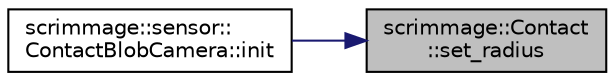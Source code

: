 digraph "scrimmage::Contact::set_radius"
{
 // LATEX_PDF_SIZE
  edge [fontname="Helvetica",fontsize="10",labelfontname="Helvetica",labelfontsize="10"];
  node [fontname="Helvetica",fontsize="10",shape=record];
  rankdir="RL";
  Node1 [label="scrimmage::Contact\l::set_radius",height=0.2,width=0.4,color="black", fillcolor="grey75", style="filled", fontcolor="black",tooltip=" "];
  Node1 -> Node2 [dir="back",color="midnightblue",fontsize="10",style="solid",fontname="Helvetica"];
  Node2 [label="scrimmage::sensor::\lContactBlobCamera::init",height=0.2,width=0.4,color="black", fillcolor="white", style="filled",URL="$classscrimmage_1_1sensor_1_1ContactBlobCamera.html#a7cec9401d5151523ad5f4f26b22656ad",tooltip=" "];
}
